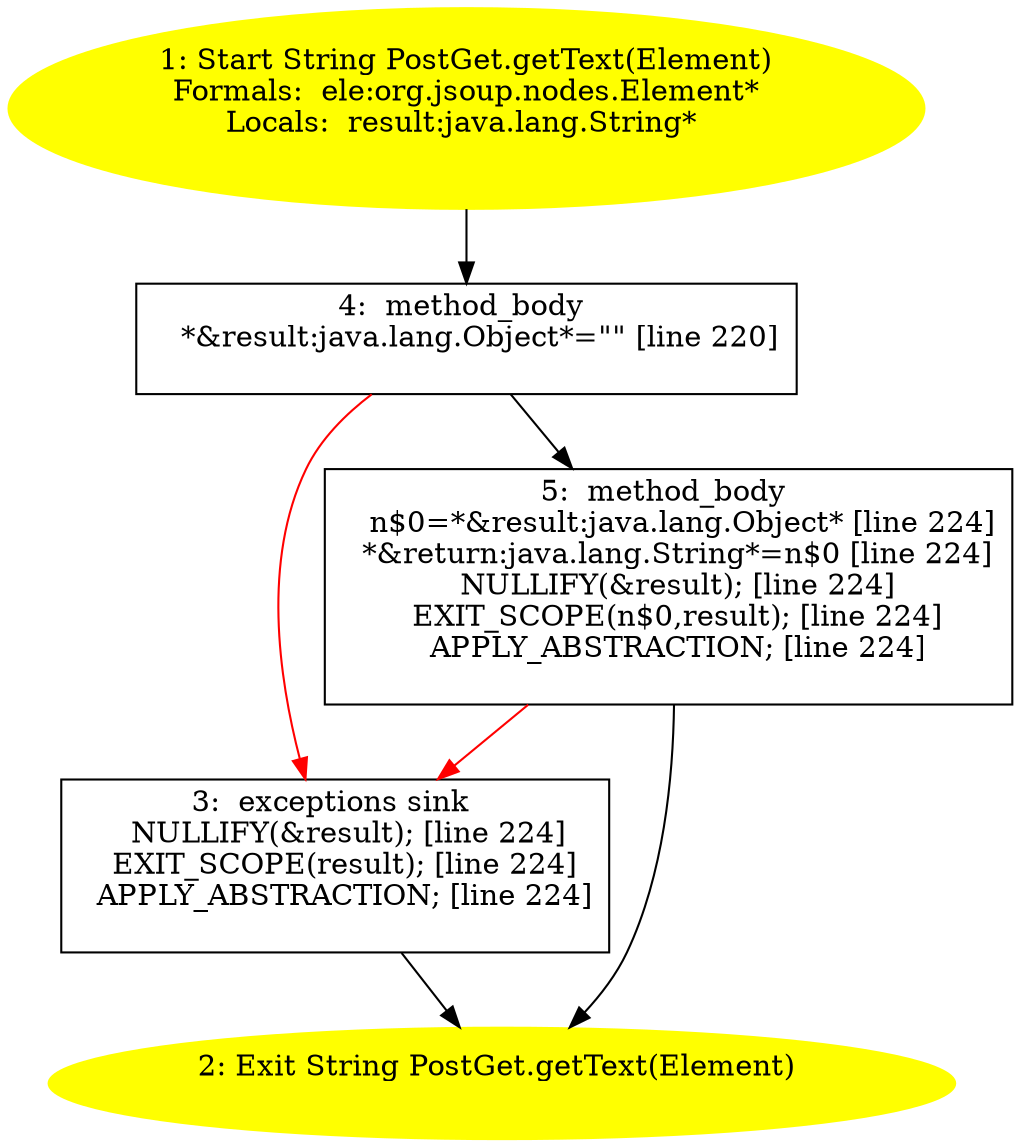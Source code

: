 /* @generated */
digraph cfg {
"com.dulishuo.indexedu.PostGet.getText(org.jsoup.nodes.Element):java.lang.String.ef64d9dbdeb50305d73d3b200f8218e3_1" [label="1: Start String PostGet.getText(Element)\nFormals:  ele:org.jsoup.nodes.Element*\nLocals:  result:java.lang.String* \n  " color=yellow style=filled]
	

	 "com.dulishuo.indexedu.PostGet.getText(org.jsoup.nodes.Element):java.lang.String.ef64d9dbdeb50305d73d3b200f8218e3_1" -> "com.dulishuo.indexedu.PostGet.getText(org.jsoup.nodes.Element):java.lang.String.ef64d9dbdeb50305d73d3b200f8218e3_4" ;
"com.dulishuo.indexedu.PostGet.getText(org.jsoup.nodes.Element):java.lang.String.ef64d9dbdeb50305d73d3b200f8218e3_2" [label="2: Exit String PostGet.getText(Element) \n  " color=yellow style=filled]
	

"com.dulishuo.indexedu.PostGet.getText(org.jsoup.nodes.Element):java.lang.String.ef64d9dbdeb50305d73d3b200f8218e3_3" [label="3:  exceptions sink \n   NULLIFY(&result); [line 224]\n  EXIT_SCOPE(result); [line 224]\n  APPLY_ABSTRACTION; [line 224]\n " shape="box"]
	

	 "com.dulishuo.indexedu.PostGet.getText(org.jsoup.nodes.Element):java.lang.String.ef64d9dbdeb50305d73d3b200f8218e3_3" -> "com.dulishuo.indexedu.PostGet.getText(org.jsoup.nodes.Element):java.lang.String.ef64d9dbdeb50305d73d3b200f8218e3_2" ;
"com.dulishuo.indexedu.PostGet.getText(org.jsoup.nodes.Element):java.lang.String.ef64d9dbdeb50305d73d3b200f8218e3_4" [label="4:  method_body \n   *&result:java.lang.Object*=\"\" [line 220]\n " shape="box"]
	

	 "com.dulishuo.indexedu.PostGet.getText(org.jsoup.nodes.Element):java.lang.String.ef64d9dbdeb50305d73d3b200f8218e3_4" -> "com.dulishuo.indexedu.PostGet.getText(org.jsoup.nodes.Element):java.lang.String.ef64d9dbdeb50305d73d3b200f8218e3_5" ;
	 "com.dulishuo.indexedu.PostGet.getText(org.jsoup.nodes.Element):java.lang.String.ef64d9dbdeb50305d73d3b200f8218e3_4" -> "com.dulishuo.indexedu.PostGet.getText(org.jsoup.nodes.Element):java.lang.String.ef64d9dbdeb50305d73d3b200f8218e3_3" [color="red" ];
"com.dulishuo.indexedu.PostGet.getText(org.jsoup.nodes.Element):java.lang.String.ef64d9dbdeb50305d73d3b200f8218e3_5" [label="5:  method_body \n   n$0=*&result:java.lang.Object* [line 224]\n  *&return:java.lang.String*=n$0 [line 224]\n  NULLIFY(&result); [line 224]\n  EXIT_SCOPE(n$0,result); [line 224]\n  APPLY_ABSTRACTION; [line 224]\n " shape="box"]
	

	 "com.dulishuo.indexedu.PostGet.getText(org.jsoup.nodes.Element):java.lang.String.ef64d9dbdeb50305d73d3b200f8218e3_5" -> "com.dulishuo.indexedu.PostGet.getText(org.jsoup.nodes.Element):java.lang.String.ef64d9dbdeb50305d73d3b200f8218e3_2" ;
	 "com.dulishuo.indexedu.PostGet.getText(org.jsoup.nodes.Element):java.lang.String.ef64d9dbdeb50305d73d3b200f8218e3_5" -> "com.dulishuo.indexedu.PostGet.getText(org.jsoup.nodes.Element):java.lang.String.ef64d9dbdeb50305d73d3b200f8218e3_3" [color="red" ];
}
